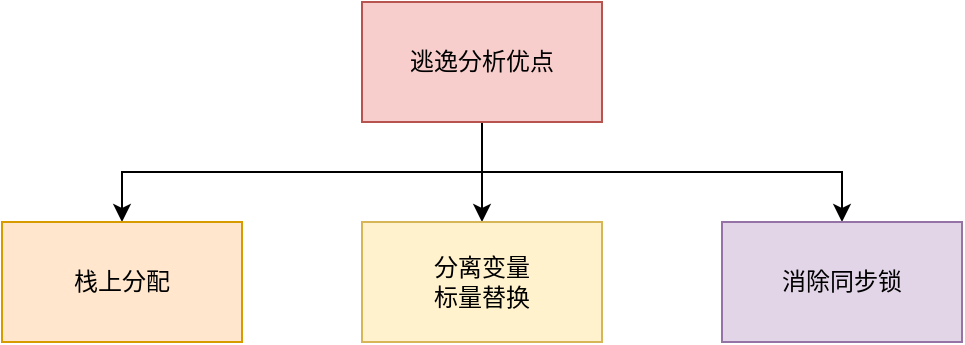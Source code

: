 <mxfile version="22.1.18" type="github">
  <diagram name="第 1 页" id="TJhcJMW-7jdhnvpD9P9R">
    <mxGraphModel dx="1026" dy="650" grid="1" gridSize="10" guides="1" tooltips="1" connect="1" arrows="1" fold="1" page="1" pageScale="1" pageWidth="827" pageHeight="1169" math="0" shadow="0">
      <root>
        <mxCell id="0" />
        <mxCell id="1" parent="0" />
        <mxCell id="_wIgYrwJDzqNhFWRHHS7-5" style="edgeStyle=orthogonalEdgeStyle;rounded=0;orthogonalLoop=1;jettySize=auto;html=1;exitX=0.5;exitY=1;exitDx=0;exitDy=0;entryX=0.5;entryY=0;entryDx=0;entryDy=0;" edge="1" parent="1" source="_wIgYrwJDzqNhFWRHHS7-1" target="_wIgYrwJDzqNhFWRHHS7-2">
          <mxGeometry relative="1" as="geometry" />
        </mxCell>
        <mxCell id="_wIgYrwJDzqNhFWRHHS7-6" style="edgeStyle=orthogonalEdgeStyle;rounded=0;orthogonalLoop=1;jettySize=auto;html=1;exitX=0.5;exitY=1;exitDx=0;exitDy=0;" edge="1" parent="1" source="_wIgYrwJDzqNhFWRHHS7-1" target="_wIgYrwJDzqNhFWRHHS7-3">
          <mxGeometry relative="1" as="geometry" />
        </mxCell>
        <mxCell id="_wIgYrwJDzqNhFWRHHS7-7" style="edgeStyle=orthogonalEdgeStyle;rounded=0;orthogonalLoop=1;jettySize=auto;html=1;exitX=0.5;exitY=1;exitDx=0;exitDy=0;" edge="1" parent="1" source="_wIgYrwJDzqNhFWRHHS7-1" target="_wIgYrwJDzqNhFWRHHS7-4">
          <mxGeometry relative="1" as="geometry" />
        </mxCell>
        <mxCell id="_wIgYrwJDzqNhFWRHHS7-1" value="&lt;font face=&quot;Tahoma&quot;&gt;逃逸分析优点&lt;/font&gt;" style="rounded=0;whiteSpace=wrap;html=1;fillColor=#f8cecc;strokeColor=#b85450;fontFamily=Helvetica;" vertex="1" parent="1">
          <mxGeometry x="390" y="130" width="120" height="60" as="geometry" />
        </mxCell>
        <mxCell id="_wIgYrwJDzqNhFWRHHS7-2" value="栈上分配" style="rounded=0;whiteSpace=wrap;html=1;fillColor=#ffe6cc;strokeColor=#d79b00;" vertex="1" parent="1">
          <mxGeometry x="210" y="240" width="120" height="60" as="geometry" />
        </mxCell>
        <mxCell id="_wIgYrwJDzqNhFWRHHS7-3" value="分离变量&lt;br&gt;标量替换" style="rounded=0;whiteSpace=wrap;html=1;fillColor=#fff2cc;strokeColor=#d6b656;" vertex="1" parent="1">
          <mxGeometry x="390" y="240" width="120" height="60" as="geometry" />
        </mxCell>
        <mxCell id="_wIgYrwJDzqNhFWRHHS7-4" value="消除同步锁" style="rounded=0;whiteSpace=wrap;html=1;fillColor=#e1d5e7;strokeColor=#9673a6;" vertex="1" parent="1">
          <mxGeometry x="570" y="240" width="120" height="60" as="geometry" />
        </mxCell>
      </root>
    </mxGraphModel>
  </diagram>
</mxfile>
